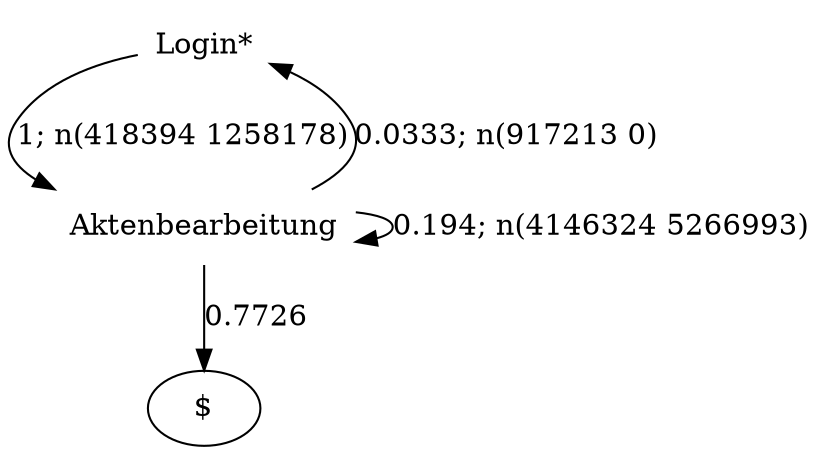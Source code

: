 digraph G {"Login*" [label="Login*",shape=none];"Aktenbearbeitung" [label="Aktenbearbeitung",shape=none];"Login*"->"Aktenbearbeitung" [style=solid,label="1; n(418394 1258178)"];"Aktenbearbeitung"->"Login*" [style=solid,label="0.0333; n(917213 0)"];"Aktenbearbeitung"->"Aktenbearbeitung" [style=solid,label="0.194; n(4146324 5266993)"];"Aktenbearbeitung"->"$" [style=solid,label="0.7726"];}